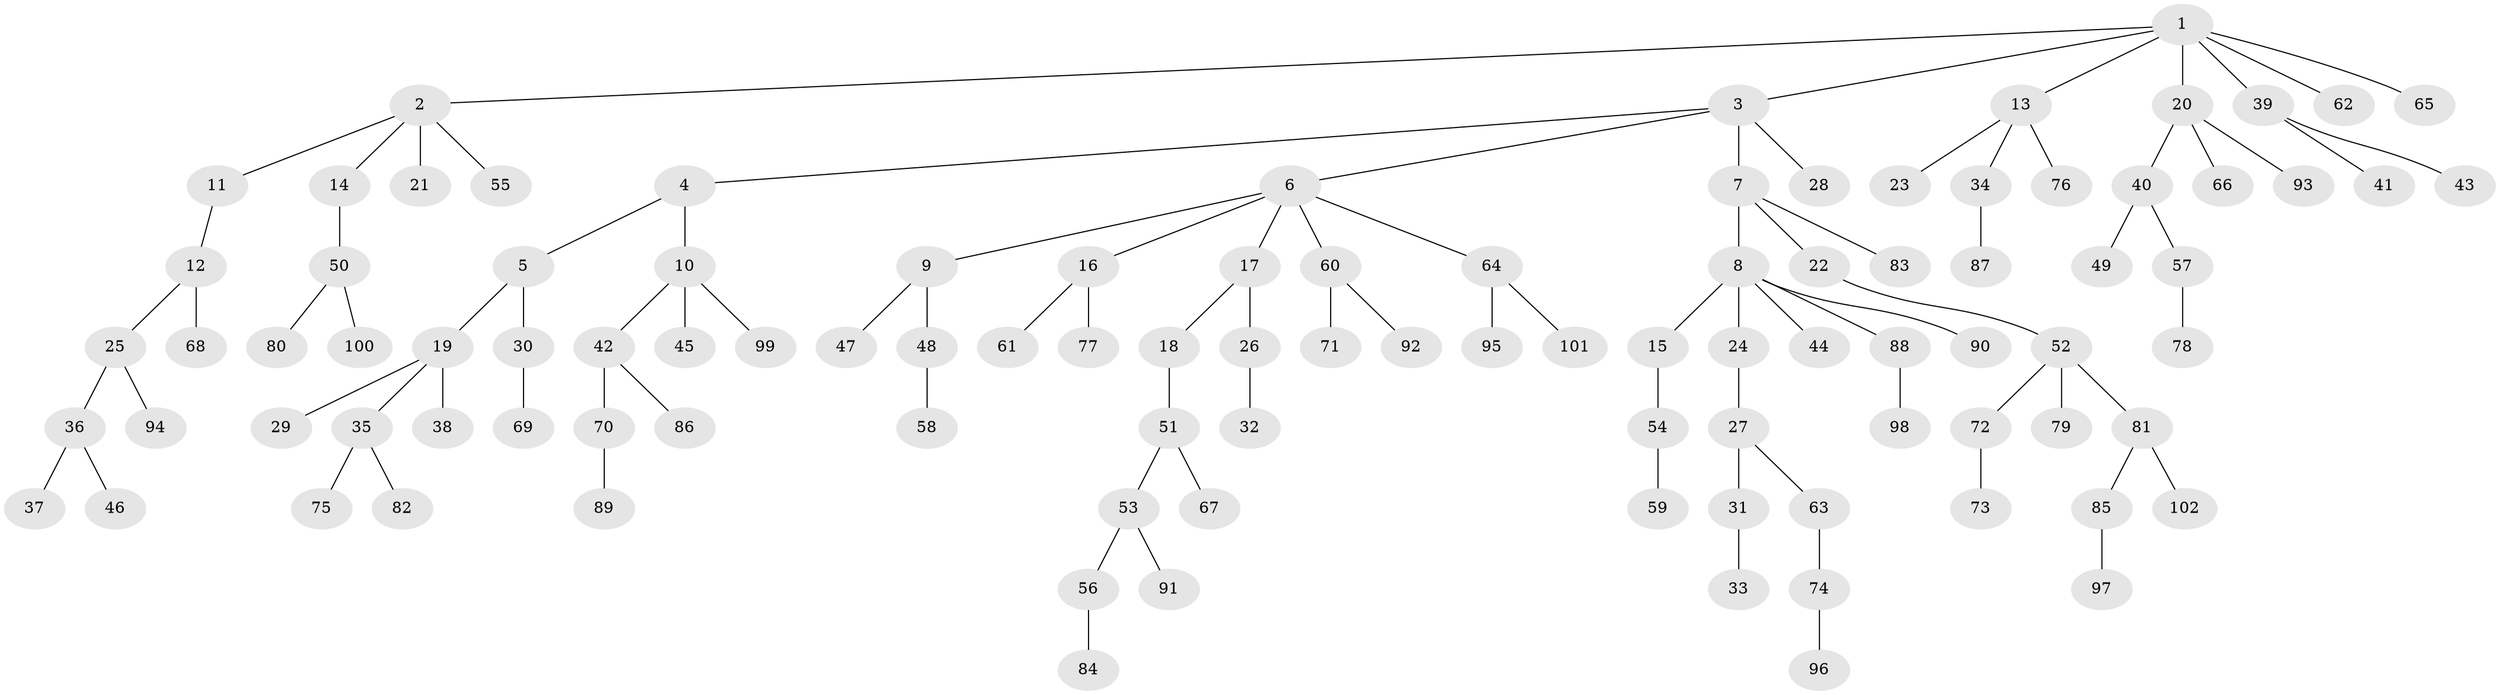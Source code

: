 // coarse degree distribution, {6: 0.014705882352941176, 4: 0.04411764705882353, 7: 0.029411764705882353, 5: 0.04411764705882353, 3: 0.07352941176470588, 2: 0.2647058823529412, 1: 0.5294117647058824}
// Generated by graph-tools (version 1.1) at 2025/24/03/03/25 07:24:07]
// undirected, 102 vertices, 101 edges
graph export_dot {
graph [start="1"]
  node [color=gray90,style=filled];
  1;
  2;
  3;
  4;
  5;
  6;
  7;
  8;
  9;
  10;
  11;
  12;
  13;
  14;
  15;
  16;
  17;
  18;
  19;
  20;
  21;
  22;
  23;
  24;
  25;
  26;
  27;
  28;
  29;
  30;
  31;
  32;
  33;
  34;
  35;
  36;
  37;
  38;
  39;
  40;
  41;
  42;
  43;
  44;
  45;
  46;
  47;
  48;
  49;
  50;
  51;
  52;
  53;
  54;
  55;
  56;
  57;
  58;
  59;
  60;
  61;
  62;
  63;
  64;
  65;
  66;
  67;
  68;
  69;
  70;
  71;
  72;
  73;
  74;
  75;
  76;
  77;
  78;
  79;
  80;
  81;
  82;
  83;
  84;
  85;
  86;
  87;
  88;
  89;
  90;
  91;
  92;
  93;
  94;
  95;
  96;
  97;
  98;
  99;
  100;
  101;
  102;
  1 -- 2;
  1 -- 3;
  1 -- 13;
  1 -- 20;
  1 -- 39;
  1 -- 62;
  1 -- 65;
  2 -- 11;
  2 -- 14;
  2 -- 21;
  2 -- 55;
  3 -- 4;
  3 -- 6;
  3 -- 7;
  3 -- 28;
  4 -- 5;
  4 -- 10;
  5 -- 19;
  5 -- 30;
  6 -- 9;
  6 -- 16;
  6 -- 17;
  6 -- 60;
  6 -- 64;
  7 -- 8;
  7 -- 22;
  7 -- 83;
  8 -- 15;
  8 -- 24;
  8 -- 44;
  8 -- 88;
  8 -- 90;
  9 -- 47;
  9 -- 48;
  10 -- 42;
  10 -- 45;
  10 -- 99;
  11 -- 12;
  12 -- 25;
  12 -- 68;
  13 -- 23;
  13 -- 34;
  13 -- 76;
  14 -- 50;
  15 -- 54;
  16 -- 61;
  16 -- 77;
  17 -- 18;
  17 -- 26;
  18 -- 51;
  19 -- 29;
  19 -- 35;
  19 -- 38;
  20 -- 40;
  20 -- 66;
  20 -- 93;
  22 -- 52;
  24 -- 27;
  25 -- 36;
  25 -- 94;
  26 -- 32;
  27 -- 31;
  27 -- 63;
  30 -- 69;
  31 -- 33;
  34 -- 87;
  35 -- 75;
  35 -- 82;
  36 -- 37;
  36 -- 46;
  39 -- 41;
  39 -- 43;
  40 -- 49;
  40 -- 57;
  42 -- 70;
  42 -- 86;
  48 -- 58;
  50 -- 80;
  50 -- 100;
  51 -- 53;
  51 -- 67;
  52 -- 72;
  52 -- 79;
  52 -- 81;
  53 -- 56;
  53 -- 91;
  54 -- 59;
  56 -- 84;
  57 -- 78;
  60 -- 71;
  60 -- 92;
  63 -- 74;
  64 -- 95;
  64 -- 101;
  70 -- 89;
  72 -- 73;
  74 -- 96;
  81 -- 85;
  81 -- 102;
  85 -- 97;
  88 -- 98;
}
